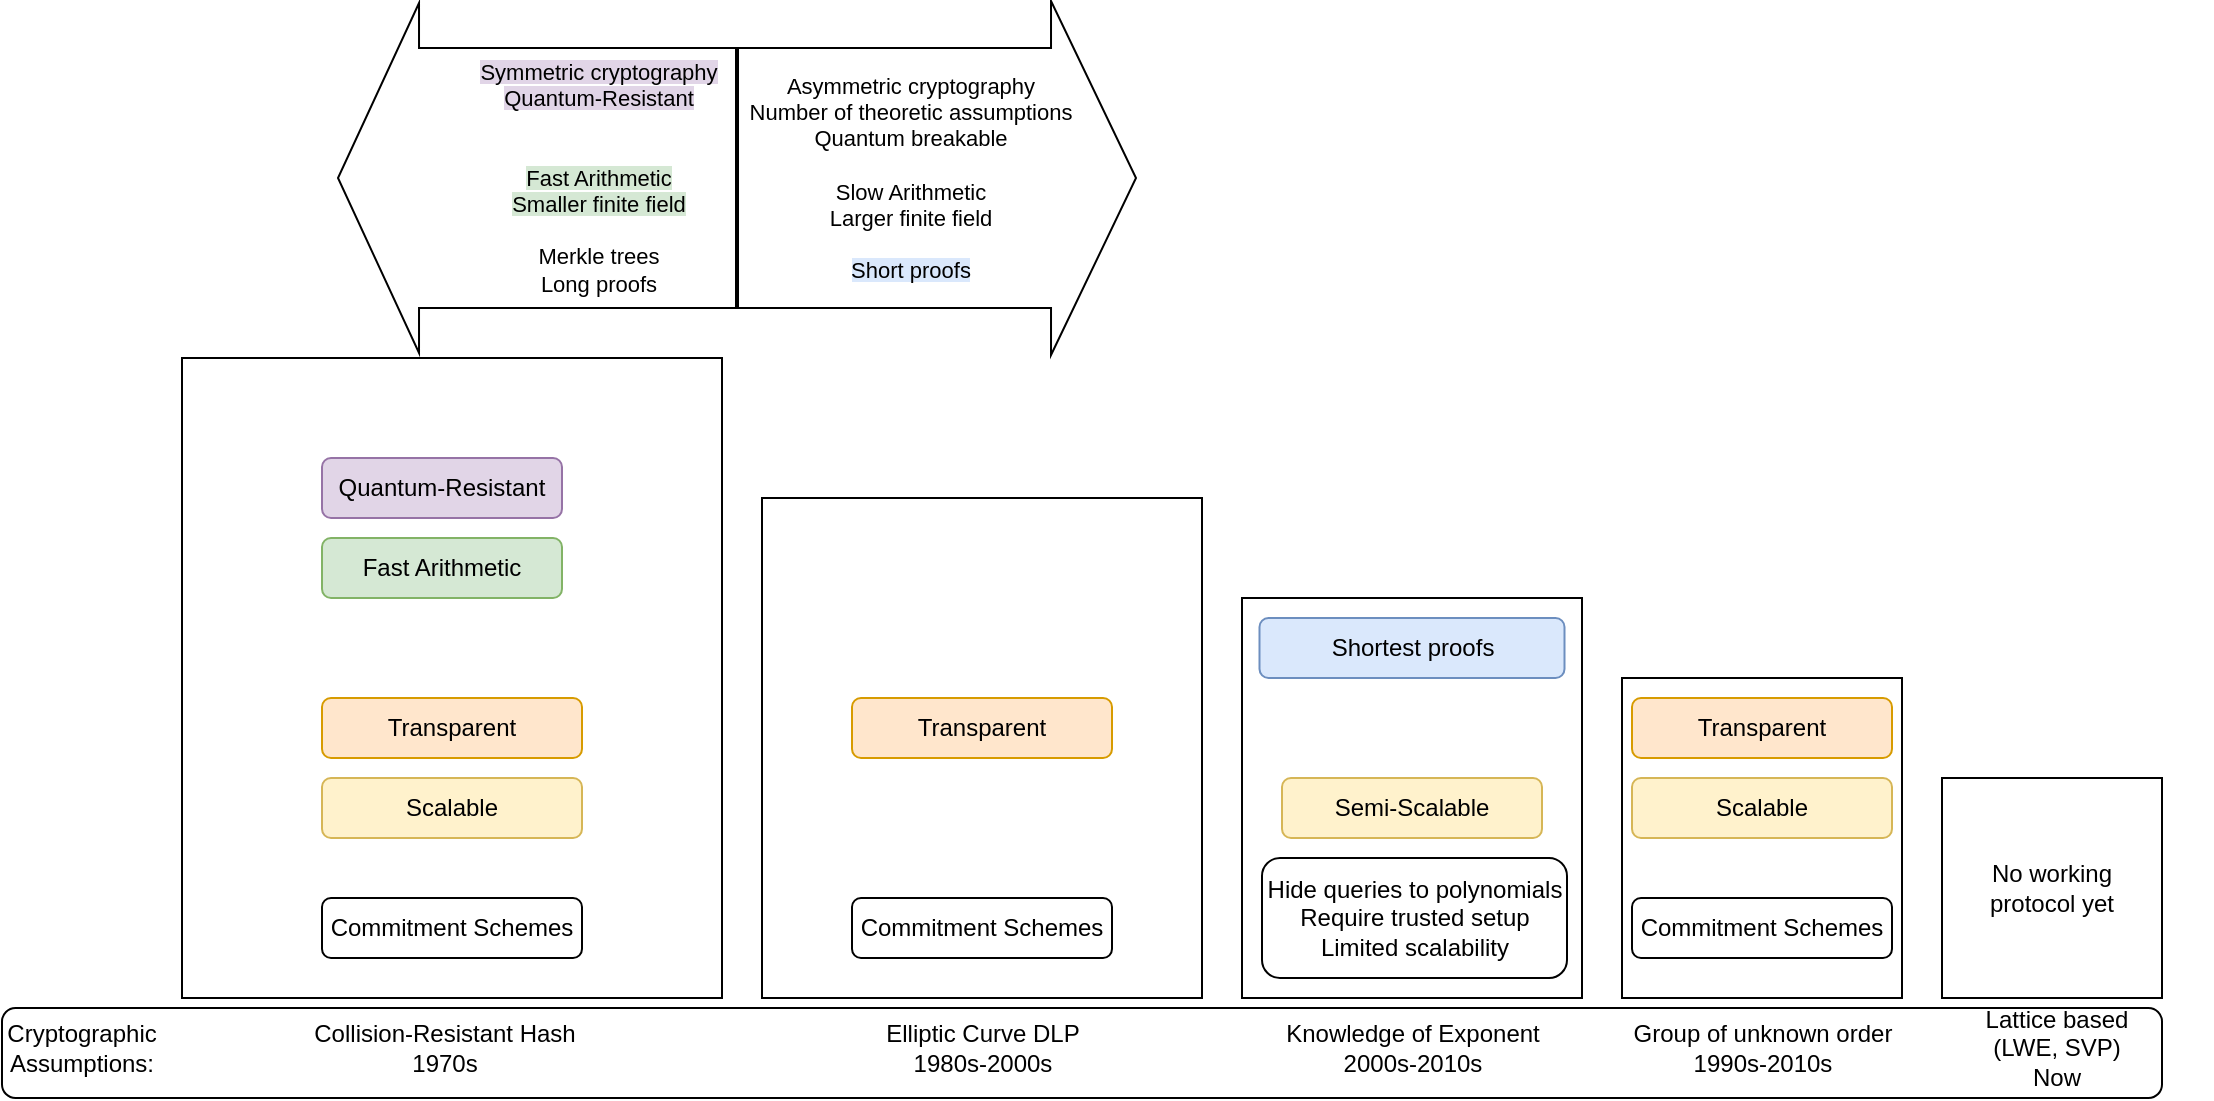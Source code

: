 <mxfile version="21.2.8" type="device">
  <diagram name="Page-1" id="ur23_stsk_eKP7JK5hig">
    <mxGraphModel dx="2030" dy="854" grid="1" gridSize="10" guides="1" tooltips="1" connect="1" arrows="1" fold="1" page="1" pageScale="1" pageWidth="827" pageHeight="1169" math="0" shadow="0">
      <root>
        <mxCell id="0" />
        <mxCell id="1" parent="0" />
        <mxCell id="MLuwWuf7IULOCLUcojg7-40" value="" style="rounded=1;whiteSpace=wrap;html=1;" vertex="1" parent="1">
          <mxGeometry x="-10" y="525" width="1080" height="45" as="geometry" />
        </mxCell>
        <mxCell id="MLuwWuf7IULOCLUcojg7-1" value="" style="rounded=0;whiteSpace=wrap;html=1;" vertex="1" parent="1">
          <mxGeometry x="80" y="200" width="270" height="320" as="geometry" />
        </mxCell>
        <mxCell id="MLuwWuf7IULOCLUcojg7-2" value="" style="rounded=0;whiteSpace=wrap;html=1;" vertex="1" parent="1">
          <mxGeometry x="370" y="270" width="220" height="250" as="geometry" />
        </mxCell>
        <mxCell id="MLuwWuf7IULOCLUcojg7-3" value="" style="rounded=0;whiteSpace=wrap;html=1;" vertex="1" parent="1">
          <mxGeometry x="610" y="320" width="170" height="200" as="geometry" />
        </mxCell>
        <mxCell id="MLuwWuf7IULOCLUcojg7-4" value="" style="rounded=0;whiteSpace=wrap;html=1;" vertex="1" parent="1">
          <mxGeometry x="800" y="360" width="140" height="160" as="geometry" />
        </mxCell>
        <mxCell id="MLuwWuf7IULOCLUcojg7-5" value="No working&lt;br&gt;protocol yet" style="rounded=0;whiteSpace=wrap;html=1;" vertex="1" parent="1">
          <mxGeometry x="960" y="410" width="110" height="110" as="geometry" />
        </mxCell>
        <mxCell id="MLuwWuf7IULOCLUcojg7-6" value="Collision-Resistant Hash&lt;br&gt;1970s" style="text;html=1;strokeColor=none;fillColor=none;align=center;verticalAlign=middle;whiteSpace=wrap;rounded=0;" vertex="1" parent="1">
          <mxGeometry x="133.5" y="530" width="155" height="30" as="geometry" />
        </mxCell>
        <mxCell id="MLuwWuf7IULOCLUcojg7-7" value="Elliptic Curve DLP&lt;br&gt;1980s-2000s" style="text;html=1;strokeColor=none;fillColor=none;align=center;verticalAlign=middle;whiteSpace=wrap;rounded=0;" vertex="1" parent="1">
          <mxGeometry x="402.5" y="530" width="155" height="30" as="geometry" />
        </mxCell>
        <mxCell id="MLuwWuf7IULOCLUcojg7-8" value="Lattice based&lt;br&gt;(LWE, SVP)&lt;br&gt;Now" style="text;html=1;strokeColor=none;fillColor=none;align=center;verticalAlign=middle;whiteSpace=wrap;rounded=0;" vertex="1" parent="1">
          <mxGeometry x="940" y="530" width="155" height="30" as="geometry" />
        </mxCell>
        <mxCell id="MLuwWuf7IULOCLUcojg7-9" value="Knowledge of Exponent&lt;br&gt;2000s-2010s" style="text;html=1;strokeColor=none;fillColor=none;align=center;verticalAlign=middle;whiteSpace=wrap;rounded=0;" vertex="1" parent="1">
          <mxGeometry x="617.5" y="530" width="155" height="30" as="geometry" />
        </mxCell>
        <mxCell id="MLuwWuf7IULOCLUcojg7-10" value="Group of unknown order 1990s-2010s" style="text;html=1;strokeColor=none;fillColor=none;align=center;verticalAlign=middle;whiteSpace=wrap;rounded=0;" vertex="1" parent="1">
          <mxGeometry x="792.5" y="530" width="155" height="30" as="geometry" />
        </mxCell>
        <mxCell id="MLuwWuf7IULOCLUcojg7-12" value="Cryptographic&lt;br&gt;Assumptions:" style="text;html=1;strokeColor=none;fillColor=none;align=center;verticalAlign=middle;whiteSpace=wrap;rounded=0;" vertex="1" parent="1">
          <mxGeometry y="530" width="60" height="30" as="geometry" />
        </mxCell>
        <mxCell id="MLuwWuf7IULOCLUcojg7-13" value="Quantum-Resistant" style="rounded=1;whiteSpace=wrap;html=1;fillColor=#e1d5e7;strokeColor=#9673a6;" vertex="1" parent="1">
          <mxGeometry x="150" y="250" width="120" height="30" as="geometry" />
        </mxCell>
        <mxCell id="MLuwWuf7IULOCLUcojg7-14" value="" style="shape=flexArrow;endArrow=classic;html=1;rounded=0;endWidth=44;endSize=13.17;width=130;" edge="1" parent="1">
          <mxGeometry width="50" height="50" relative="1" as="geometry">
            <mxPoint x="357.5" y="110" as="sourcePoint" />
            <mxPoint x="157.5" y="110" as="targetPoint" />
          </mxGeometry>
        </mxCell>
        <mxCell id="MLuwWuf7IULOCLUcojg7-15" value="&lt;span style=&quot;background-color: rgb(225, 213, 231);&quot;&gt;Symmetric cryptography&lt;br&gt;Quantum-Resistant&lt;/span&gt;&lt;br&gt;&lt;br&gt;&lt;br&gt;&lt;span style=&quot;background-color: rgb(213, 232, 212);&quot;&gt;Fast Arithmetic&lt;br style=&quot;border-color: var(--border-color);&quot;&gt;Smaller finite field&lt;/span&gt;&lt;br&gt;&lt;br&gt;Merkle trees&lt;br&gt;Long proofs" style="edgeLabel;html=1;align=center;verticalAlign=middle;resizable=0;points=[];" vertex="1" connectable="0" parent="MLuwWuf7IULOCLUcojg7-14">
          <mxGeometry x="-0.255" y="-3" relative="1" as="geometry">
            <mxPoint x="5" y="3" as="offset" />
          </mxGeometry>
        </mxCell>
        <mxCell id="MLuwWuf7IULOCLUcojg7-17" value="" style="shape=flexArrow;endArrow=classic;html=1;rounded=0;endWidth=46;endSize=13.83;width=130;" edge="1" parent="1">
          <mxGeometry width="50" height="50" relative="1" as="geometry">
            <mxPoint x="357.5" y="110" as="sourcePoint" />
            <mxPoint x="557.5" y="110" as="targetPoint" />
          </mxGeometry>
        </mxCell>
        <mxCell id="MLuwWuf7IULOCLUcojg7-18" value="Asymmetric cryptography&lt;br&gt;Number of theoretic assumptions&lt;br&gt;Quantum breakable&lt;br&gt;&lt;br&gt;Slow Arithmetic&lt;br style=&quot;border-color: var(--border-color);&quot;&gt;Larger finite field&lt;span style=&quot;background-color: rgb(218, 232, 252);&quot;&gt;&lt;br&gt;&lt;br&gt;Short proofs&lt;/span&gt;" style="edgeLabel;html=1;align=center;verticalAlign=middle;resizable=0;points=[];" vertex="1" connectable="0" parent="MLuwWuf7IULOCLUcojg7-17">
          <mxGeometry x="-0.255" y="-3" relative="1" as="geometry">
            <mxPoint x="12" y="-3" as="offset" />
          </mxGeometry>
        </mxCell>
        <mxCell id="MLuwWuf7IULOCLUcojg7-21" value="Commitment Schemes" style="rounded=1;whiteSpace=wrap;html=1;" vertex="1" parent="1">
          <mxGeometry x="805" y="470" width="130" height="30" as="geometry" />
        </mxCell>
        <mxCell id="MLuwWuf7IULOCLUcojg7-23" value="Hide queries to polynomials&lt;br&gt;Require trusted setup&lt;br&gt;Limited scalability" style="rounded=1;whiteSpace=wrap;html=1;" vertex="1" parent="1">
          <mxGeometry x="620" y="450" width="152.5" height="60" as="geometry" />
        </mxCell>
        <mxCell id="MLuwWuf7IULOCLUcojg7-28" value="Shortest proofs" style="rounded=1;whiteSpace=wrap;html=1;fillColor=#dae8fc;strokeColor=#6c8ebf;" vertex="1" parent="1">
          <mxGeometry x="618.75" y="330" width="152.5" height="30" as="geometry" />
        </mxCell>
        <mxCell id="MLuwWuf7IULOCLUcojg7-29" value="Fast Arithmetic" style="rounded=1;whiteSpace=wrap;html=1;fillColor=#d5e8d4;strokeColor=#82b366;" vertex="1" parent="1">
          <mxGeometry x="150" y="290" width="120" height="30" as="geometry" />
        </mxCell>
        <mxCell id="MLuwWuf7IULOCLUcojg7-30" value="Transparent" style="rounded=1;whiteSpace=wrap;html=1;fillColor=#ffe6cc;strokeColor=#d79b00;" vertex="1" parent="1">
          <mxGeometry x="150" y="370" width="130" height="30" as="geometry" />
        </mxCell>
        <mxCell id="MLuwWuf7IULOCLUcojg7-32" value="Commitment Schemes" style="rounded=1;whiteSpace=wrap;html=1;" vertex="1" parent="1">
          <mxGeometry x="150" y="470" width="130" height="30" as="geometry" />
        </mxCell>
        <mxCell id="MLuwWuf7IULOCLUcojg7-33" value="Scalable" style="rounded=1;whiteSpace=wrap;html=1;fillColor=#fff2cc;strokeColor=#d6b656;" vertex="1" parent="1">
          <mxGeometry x="150" y="410" width="130" height="30" as="geometry" />
        </mxCell>
        <mxCell id="MLuwWuf7IULOCLUcojg7-34" value="Transparent" style="rounded=1;whiteSpace=wrap;html=1;fillColor=#ffe6cc;strokeColor=#d79b00;" vertex="1" parent="1">
          <mxGeometry x="805" y="370" width="130" height="30" as="geometry" />
        </mxCell>
        <mxCell id="MLuwWuf7IULOCLUcojg7-35" value="Scalable" style="rounded=1;whiteSpace=wrap;html=1;fillColor=#fff2cc;strokeColor=#d6b656;" vertex="1" parent="1">
          <mxGeometry x="805" y="410" width="130" height="30" as="geometry" />
        </mxCell>
        <mxCell id="MLuwWuf7IULOCLUcojg7-37" value="Transparent" style="rounded=1;whiteSpace=wrap;html=1;fillColor=#ffe6cc;strokeColor=#d79b00;" vertex="1" parent="1">
          <mxGeometry x="415" y="370" width="130" height="30" as="geometry" />
        </mxCell>
        <mxCell id="MLuwWuf7IULOCLUcojg7-38" value="Semi-Scalable" style="rounded=1;whiteSpace=wrap;html=1;fillColor=#fff2cc;strokeColor=#d6b656;" vertex="1" parent="1">
          <mxGeometry x="630" y="410" width="130" height="30" as="geometry" />
        </mxCell>
        <mxCell id="MLuwWuf7IULOCLUcojg7-39" value="Commitment Schemes" style="rounded=1;whiteSpace=wrap;html=1;" vertex="1" parent="1">
          <mxGeometry x="415" y="470" width="130" height="30" as="geometry" />
        </mxCell>
      </root>
    </mxGraphModel>
  </diagram>
</mxfile>
